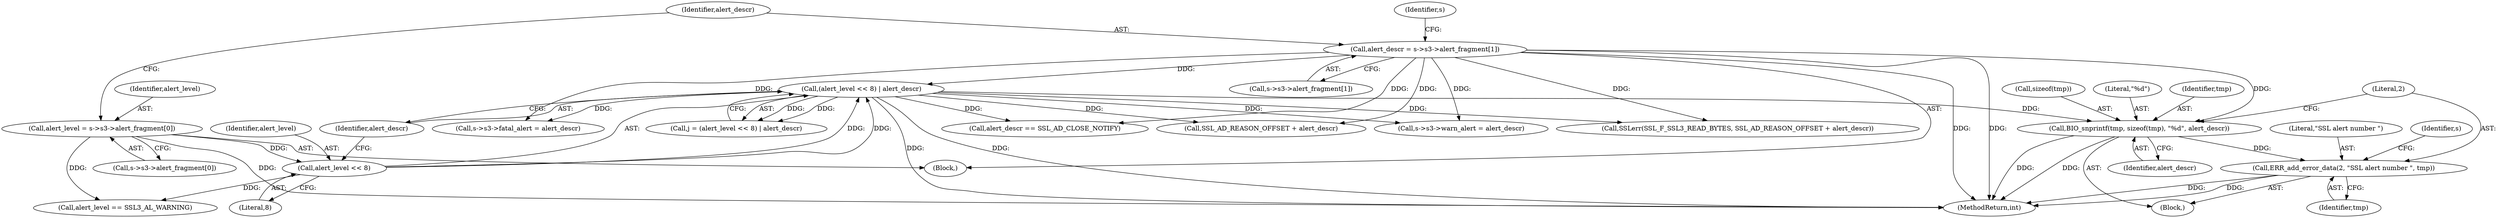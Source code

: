 digraph "0_openssl_e9bbefbf0f24c57645e7ad6a5a71ae649d18ac8e_0@API" {
"1001138" [label="(Call,BIO_snprintf(tmp, sizeof(tmp), \"%d\", alert_descr))"];
"1001039" [label="(Call,(alert_level << 8) | alert_descr)"];
"1001040" [label="(Call,alert_level << 8)"];
"1000959" [label="(Call,alert_level = s->s3->alert_fragment[0])"];
"1000969" [label="(Call,alert_descr = s->s3->alert_fragment[1])"];
"1001144" [label="(Call,ERR_add_error_data(2, \"SSL alert number \", tmp))"];
"1001126" [label="(Call,s->s3->fatal_alert = alert_descr)"];
"1001037" [label="(Call,j = (alert_level << 8) | alert_descr)"];
"1001140" [label="(Call,sizeof(tmp))"];
"1000961" [label="(Call,s->s3->alert_fragment[0])"];
"1000960" [label="(Identifier,alert_level)"];
"1000969" [label="(Call,alert_descr = s->s3->alert_fragment[1])"];
"1000971" [label="(Call,s->s3->alert_fragment[1])"];
"1001147" [label="(Identifier,tmp)"];
"1001142" [label="(Literal,\"%d\")"];
"1001144" [label="(Call,ERR_add_error_data(2, \"SSL alert number \", tmp))"];
"1001138" [label="(Call,BIO_snprintf(tmp, sizeof(tmp), \"%d\", alert_descr))"];
"1001040" [label="(Call,alert_level << 8)"];
"1000970" [label="(Identifier,alert_descr)"];
"1001146" [label="(Literal,\"SSL alert number \")"];
"1001150" [label="(Identifier,s)"];
"1001083" [label="(Call,alert_descr == SSL_AD_CLOSE_NOTIFY)"];
"1001135" [label="(Call,SSL_AD_REASON_OFFSET + alert_descr)"];
"1001145" [label="(Literal,2)"];
"1001049" [label="(Call,alert_level == SSL3_AL_WARNING)"];
"1001139" [label="(Identifier,tmp)"];
"1001039" [label="(Call,(alert_level << 8) | alert_descr)"];
"1001119" [label="(Block,)"];
"1001522" [label="(MethodReturn,int)"];
"1001043" [label="(Identifier,alert_descr)"];
"1000959" [label="(Call,alert_level = s->s3->alert_fragment[0])"];
"1001041" [label="(Identifier,alert_level)"];
"1001143" [label="(Identifier,alert_descr)"];
"1000957" [label="(Block,)"];
"1001042" [label="(Literal,8)"];
"1001053" [label="(Call,s->s3->warn_alert = alert_descr)"];
"1001133" [label="(Call,SSLerr(SSL_F_SSL3_READ_BYTES, SSL_AD_REASON_OFFSET + alert_descr))"];
"1000981" [label="(Identifier,s)"];
"1001138" -> "1001119"  [label="AST: "];
"1001138" -> "1001143"  [label="CFG: "];
"1001139" -> "1001138"  [label="AST: "];
"1001140" -> "1001138"  [label="AST: "];
"1001142" -> "1001138"  [label="AST: "];
"1001143" -> "1001138"  [label="AST: "];
"1001145" -> "1001138"  [label="CFG: "];
"1001138" -> "1001522"  [label="DDG: "];
"1001138" -> "1001522"  [label="DDG: "];
"1001039" -> "1001138"  [label="DDG: "];
"1000969" -> "1001138"  [label="DDG: "];
"1001138" -> "1001144"  [label="DDG: "];
"1001039" -> "1001037"  [label="AST: "];
"1001039" -> "1001043"  [label="CFG: "];
"1001040" -> "1001039"  [label="AST: "];
"1001043" -> "1001039"  [label="AST: "];
"1001037" -> "1001039"  [label="CFG: "];
"1001039" -> "1001522"  [label="DDG: "];
"1001039" -> "1001522"  [label="DDG: "];
"1001039" -> "1001037"  [label="DDG: "];
"1001039" -> "1001037"  [label="DDG: "];
"1001040" -> "1001039"  [label="DDG: "];
"1001040" -> "1001039"  [label="DDG: "];
"1000969" -> "1001039"  [label="DDG: "];
"1001039" -> "1001053"  [label="DDG: "];
"1001039" -> "1001083"  [label="DDG: "];
"1001039" -> "1001126"  [label="DDG: "];
"1001039" -> "1001133"  [label="DDG: "];
"1001039" -> "1001135"  [label="DDG: "];
"1001040" -> "1001042"  [label="CFG: "];
"1001041" -> "1001040"  [label="AST: "];
"1001042" -> "1001040"  [label="AST: "];
"1001043" -> "1001040"  [label="CFG: "];
"1000959" -> "1001040"  [label="DDG: "];
"1001040" -> "1001049"  [label="DDG: "];
"1000959" -> "1000957"  [label="AST: "];
"1000959" -> "1000961"  [label="CFG: "];
"1000960" -> "1000959"  [label="AST: "];
"1000961" -> "1000959"  [label="AST: "];
"1000970" -> "1000959"  [label="CFG: "];
"1000959" -> "1001522"  [label="DDG: "];
"1000959" -> "1001049"  [label="DDG: "];
"1000969" -> "1000957"  [label="AST: "];
"1000969" -> "1000971"  [label="CFG: "];
"1000970" -> "1000969"  [label="AST: "];
"1000971" -> "1000969"  [label="AST: "];
"1000981" -> "1000969"  [label="CFG: "];
"1000969" -> "1001522"  [label="DDG: "];
"1000969" -> "1001522"  [label="DDG: "];
"1000969" -> "1001053"  [label="DDG: "];
"1000969" -> "1001083"  [label="DDG: "];
"1000969" -> "1001126"  [label="DDG: "];
"1000969" -> "1001133"  [label="DDG: "];
"1000969" -> "1001135"  [label="DDG: "];
"1001144" -> "1001119"  [label="AST: "];
"1001144" -> "1001147"  [label="CFG: "];
"1001145" -> "1001144"  [label="AST: "];
"1001146" -> "1001144"  [label="AST: "];
"1001147" -> "1001144"  [label="AST: "];
"1001150" -> "1001144"  [label="CFG: "];
"1001144" -> "1001522"  [label="DDG: "];
"1001144" -> "1001522"  [label="DDG: "];
}
